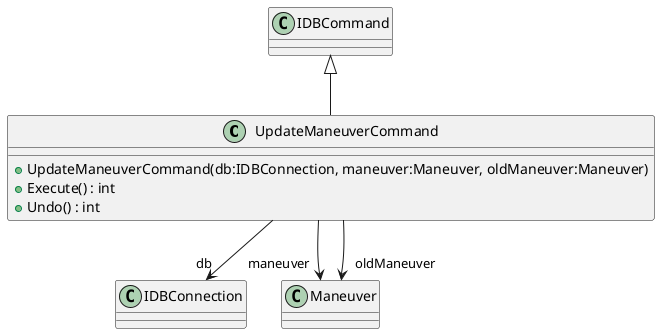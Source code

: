 @startuml
class UpdateManeuverCommand {
    + UpdateManeuverCommand(db:IDBConnection, maneuver:Maneuver, oldManeuver:Maneuver)
    + Execute() : int
    + Undo() : int
}
IDBCommand <|-- UpdateManeuverCommand
UpdateManeuverCommand --> "db" IDBConnection
UpdateManeuverCommand --> "maneuver" Maneuver
UpdateManeuverCommand --> "oldManeuver" Maneuver
@enduml

